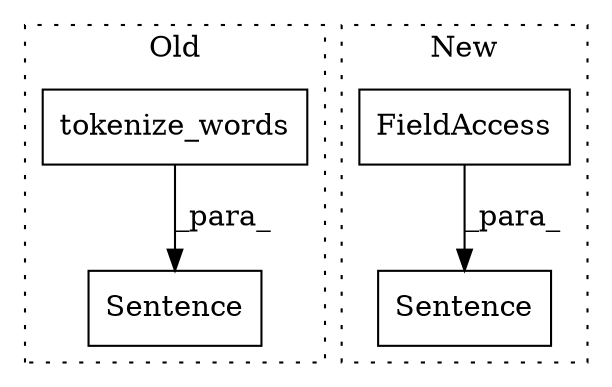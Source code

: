 digraph G {
subgraph cluster0 {
1 [label="Sentence" a="32" s="1803,1822" l="9,1" shape="box"];
3 [label="tokenize_words" a="32" s="1748,1767" l="15,1" shape="box"];
label = "Old";
style="dotted";
}
subgraph cluster1 {
2 [label="Sentence" a="32" s="1747,1781" l="9,1" shape="box"];
4 [label="FieldAccess" a="22" s="1761" l="15" shape="box"];
label = "New";
style="dotted";
}
3 -> 1 [label="_para_"];
4 -> 2 [label="_para_"];
}